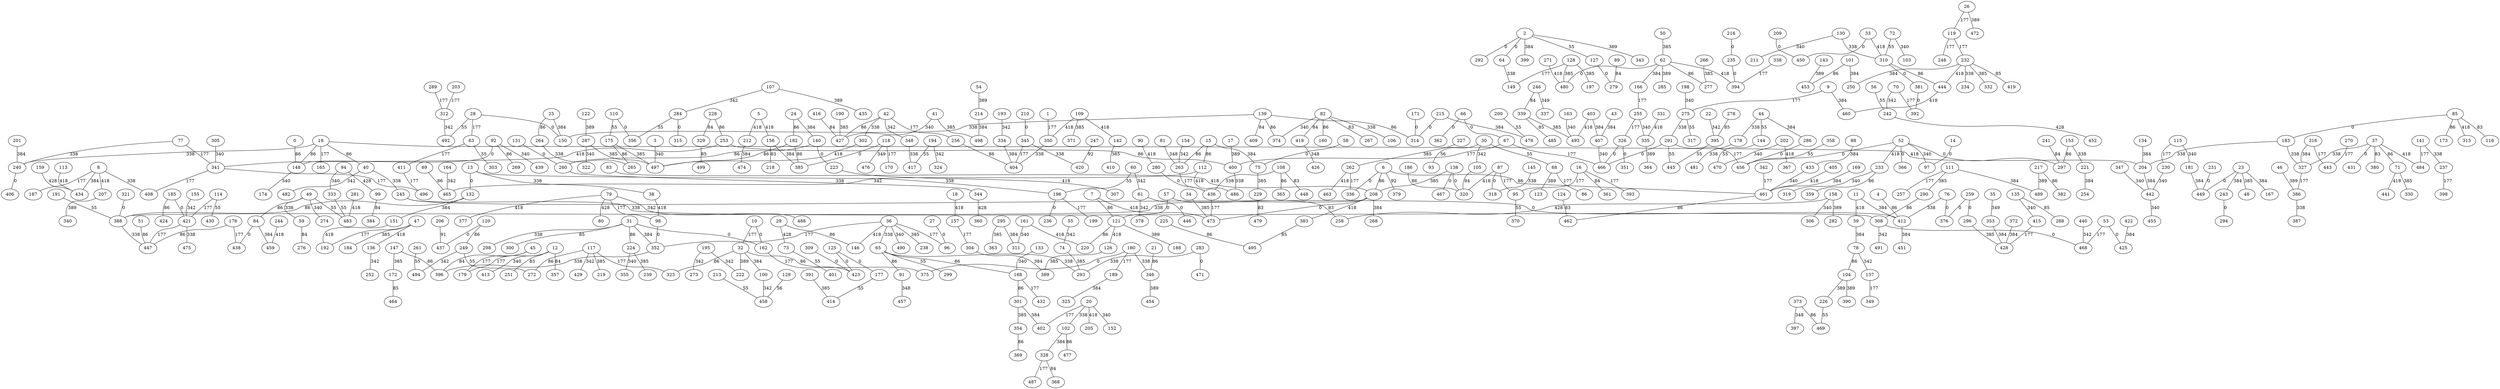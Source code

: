 graph {
	0 -- 148[label=86];
	1 -- 350[label=177];
	2 -- 64[label=0];
	2 -- 292[label=0];
	2 -- 399[label=384];
	2 -- 127[label=55];
	2 -- 343[label=389];
	3 -- 497[label=340];
	4 -- 412[label=86];
	5 -- 156[label=418];
	5 -- 212[label=418];
	6 -- 336[label=0];
	6 -- 208[label=86];
	6 -- 461[label=86];
	6 -- 379[label=92];
	7 -- 121[label=86];
	7 -- 473[label=418];
	8 -- 187[label=177];
	8 -- 408[label=338];
	8 -- 207[label=418];
	8 -- 434[label=384];
	9 -- 275[label=177];
	9 -- 460[label=384];
	10 -- 32[label=177];
	10 -- 162[label=0];
	11 -- 39[label=418];
	11 -- 412[label=384];
	12 -- 179[label=177];
	12 -- 413[label=340];
	12 -- 251[label=83];
	12 -- 357[label=84];
	13 -- 132[label=0];
	13 -- 38[label=338];
	13 -- 196[label=338];
	14 -- 97[label=0];
	15 -- 112[label=86];
	15 -- 263[label=86];
	15 -- 75[label=384];
	16 -- 95[label=177];
	16 -- 393[label=177];
	16 -- 361[label=84];
	17 -- 400[label=389];
	18 -- 157[label=418];
	19 -- 165[label=177];
	19 -- 240[label=338];
	19 -- 40[label=86];
	19 -- 148[label=86];
	19 -- 204[label=418];
	20 -- 402[label=177];
	20 -- 102[label=338];
	20 -- 205[label=418];
	20 -- 152[label=340];
	21 -- 346[label=86];
	22 -- 395[label=342];
	23 -- 449[label=0];
	23 -- 167[label=384];
	23 -- 243[label=384];
	23 -- 48[label=385];
	24 -- 182[label=86];
	24 -- 140[label=384];
	25 -- 264[label=86];
	25 -- 150[label=384];
	26 -- 119[label=177];
	26 -- 472[label=389];
	27 -- 96[label=0];
	28 -- 63[label=177];
	28 -- 150[label=0];
	28 -- 492[label=55];
	29 -- 146[label=86];
	29 -- 73[label=428];
	30 -- 68[label=55];
	30 -- 105[label=342];
	30 -- 93[label=56];
	31 -- 162[label=0];
	31 -- 298[label=338];
	31 -- 224[label=86];
	31 -- 352[label=384];
	31 -- 300[label=85];
	32 -- 323[label=86];
	32 -- 375[label=86];
	32 -- 100[label=384];
	32 -- 222[label=389];
	33 -- 450[label=0];
	33 -- 310[label=418];
	34 -- 473[label=385];
	35 -- 353[label=349];
	36 -- 96[label=177];
	36 -- 352[label=177];
	36 -- 65[label=338];
	36 -- 146[label=418];
	36 -- 238[label=385];
	36 -- 490[label=340];
	37 -- 431[label=0];
	37 -- 327[label=338];
	37 -- 71[label=86];
	37 -- 484[label=418];
	37 -- 380[label=83];
	38 -- 98[label=418];
	39 -- 78[label=384];
	40 -- 245[label=338];
	40 -- 482[label=342];
	41 -- 498[label=385];
	41 -- 427[label=340];
	42 -- 256[label=177];
	42 -- 302[label=338];
	42 -- 427[label=86];
	42 -- 348[label=342];
	43 -- 407[label=384];
	44 -- 178[label=338];
	44 -- 286[label=384];
	44 -- 144[label=55];
	45 -- 179[label=177];
	45 -- 396[label=84];
	46 -- 386[label=389];
	47 -- 192[label=177];
	47 -- 136[label=418];
	47 -- 184[label=385];
	49 -- 59[label=338];
	49 -- 84[label=86];
	49 -- 274[label=340];
	49 -- 483[label=55];
	50 -- 62[label=385];
	51 -- 447[label=86];
	52 -- 297[label=0];
	52 -- 366[label=0];
	52 -- 456[label=0];
	52 -- 233[label=418];
	52 -- 97[label=340];
	53 -- 468[label=177];
	53 -- 425[label=0];
	54 -- 214[label=389];
	55 -- 74[label=342];
	56 -- 242[label=55];
	57 -- 121[label=0];
	57 -- 258[label=83];
	58 -- 75[label=0];
	59 -- 276[label=84];
	60 -- 196[label=55];
	60 -- 61[label=342];
	61 -- 446[label=0];
	61 -- 378[label=342];
	62 -- 480[label=0];
	62 -- 277[label=86];
	62 -- 394[label=418];
	62 -- 166[label=384];
	62 -- 285[label=389];
	63 -- 411[label=177];
	63 -- 303[label=55];
	64 -- 149[label=338];
	65 -- 293[label=338];
	65 -- 91[label=86];
	65 -- 168[label=86];
	65 -- 299[label=55];
	66 -- 67[label=0];
	66 -- 362[label=0];
	67 -- 400[label=177];
	67 -- 466[label=177];
	68 -- 86[label=177];
	68 -- 123[label=389];
	69 -- 465[label=86];
	70 -- 392[label=177];
	70 -- 242[label=342];
	71 -- 441[label=418];
	71 -- 330[label=385];
	72 -- 103[label=340];
	72 -- 310[label=55];
	73 -- 401[label=55];
	74 -- 293[label=385];
	75 -- 229[label=385];
	76 -- 376[label=0];
	76 -- 412[label=338];
	77 -- 341[label=177];
	77 -- 240[label=338];
	78 -- 104[label=86];
	78 -- 137[label=342];
	79 -- 98[label=177];
	79 -- 377[label=418];
	79 -- 488[label=342];
	79 -- 80[label=428];
	81 -- 263[label=348];
	82 -- 106[label=338];
	82 -- 160[label=86];
	82 -- 374[label=340];
	82 -- 267[label=83];
	82 -- 418[label=84];
	83 -- 208[label=418];
	84 -- 438[label=0];
	84 -- 459[label=384];
	85 -- 183[label=0];
	85 -- 173[label=86];
	85 -- 313[label=418];
	85 -- 116[label=83];
	87 -- 95[label=177];
	87 -- 318[label=0];
	87 -- 320[label=418];
	88 -- 433[label=384];
	89 -- 279[label=84];
	90 -- 280[label=418];
	91 -- 457[label=348];
	92 -- 148[label=0];
	92 -- 269[label=86];
	92 -- 439[label=340];
	94 -- 333[label=340];
	94 -- 99[label=428];
	95 -- 370[label=55];
	98 -- 352[label=0];
	99 -- 384[label=84];
	100 -- 458[label=342];
	101 -- 453[label=86];
	101 -- 250[label=384];
	102 -- 477[label=86];
	102 -- 328[label=384];
	104 -- 226[label=389];
	104 -- 390[label=389];
	105 -- 320[label=84];
	107 -- 284[label=342];
	107 -- 435[label=389];
	108 -- 436[label=338];
	108 -- 365[label=86];
	108 -- 448[label=83];
	109 -- 142[label=418];
	109 -- 350[label=418];
	109 -- 371[label=385];
	110 -- 356[label=0];
	110 -- 175[label=55];
	111 -- 257[label=177];
	111 -- 489[label=384];
	111 -- 290[label=385];
	112 -- 486[label=418];
	112 -- 465[label=342];
	113 -- 434[label=418];
	114 -- 421[label=177];
	114 -- 430[label=55];
	115 -- 230[label=177];
	115 -- 181[label=340];
	117 -- 323[label=177];
	117 -- 272[label=86];
	117 -- 219[label=385];
	117 -- 429[label=342];
	118 -- 170[label=177];
	118 -- 385[label=0];
	118 -- 476[label=349];
	119 -- 232[label=177];
	119 -- 248[label=177];
	120 -- 437[label=0];
	120 -- 249[label=86];
	121 -- 220[label=86];
	121 -- 126[label=418];
	121 -- 188[label=389];
	122 -- 287[label=389];
	124 -- 462[label=83];
	125 -- 177[label=0];
	125 -- 423[label=0];
	126 -- 389[label=385];
	127 -- 279[label=0];
	128 -- 149[label=177];
	128 -- 197[label=385];
	128 -- 480[label=385];
	129 -- 458[label=56];
	130 -- 310[label=338];
	130 -- 211[label=340];
	131 -- 260[label=0];
	132 -- 388[label=86];
	132 -- 151[label=384];
	133 -- 168[label=340];
	134 -- 204[label=384];
	135 -- 415[label=340];
	135 -- 288[label=85];
	136 -- 252[label=342];
	137 -- 349[label=177];
	138 -- 320[label=0];
	138 -- 467[label=0];
	138 -- 208[label=385];
	139 -- 150[label=338];
	139 -- 314[label=86];
	139 -- 374[label=86];
	139 -- 409[label=84];
	140 -- 223[label=0];
	140 -- 260[label=86];
	141 -- 484[label=177];
	141 -- 237[label=338];
	142 -- 410[label=385];
	143 -- 453[label=389];
	144 -- 470[label=55];
	145 -- 318[label=338];
	147 -- 396[label=86];
	147 -- 172[label=385];
	148 -- 174[label=340];
	151 -- 192[label=418];
	153 -- 221[label=338];
	153 -- 297[label=86];
	154 -- 263[label=342];
	155 -- 421[label=342];
	156 -- 385[label=384];
	156 -- 218[label=83];
	157 -- 304[label=177];
	158 -- 306[label=340];
	158 -- 282[label=389];
	158 -- 258[label=428];
	159 -- 434[label=428];
	161 -- 220[label=418];
	161 -- 311[label=340];
	162 -- 423[label=177];
	163 -- 493[label=340];
	164 -- 465[label=342];
	166 -- 255[label=177];
	168 -- 432[label=177];
	168 -- 301[label=86];
	169 -- 461[label=384];
	171 -- 314[label=0];
	172 -- 464[label=85];
	175 -- 265[label=86];
	175 -- 497[label=385];
	176 -- 438[label=177];
	176 -- 447[label=86];
	177 -- 414[label=55];
	178 -- 481[label=338];
	180 -- 189[label=177];
	180 -- 375[label=0];
	180 -- 346[label=338];
	181 -- 449[label=384];
	182 -- 385[label=86];
	182 -- 497[label=86];
	183 -- 204[label=338];
	183 -- 327[label=338];
	185 -- 421[label=0];
	185 -- 424[label=86];
	186 -- 320[label=86];
	189 -- 325[label=384];
	190 -- 427[label=385];
	191 -- 388[label=55];
	193 -- 334[label=342];
	194 -- 417[label=55];
	194 -- 324[label=342];
	195 -- 222[label=342];
	195 -- 273[label=342];
	196 -- 199[label=177];
	196 -- 236[label=0];
	198 -- 275[label=340];
	200 -- 478[label=55];
	201 -- 240[label=384];
	202 -- 367[label=418];
	202 -- 470[label=340];
	203 -- 312[label=177];
	204 -- 442[label=384];
	206 -- 437[label=91];
	207 -- 340[label=389];
	208 -- 473[label=0];
	208 -- 388[label=338];
	208 -- 383[label=418];
	208 -- 268[label=384];
	209 -- 450[label=0];
	210 -- 345[label=0];
	212 -- 474[label=384];
	213 -- 458[label=55];
	214 -- 498[label=384];
	215 -- 314[label=0];
	215 -- 478[label=384];
	216 -- 235[label=0];
	217 -- 382[label=86];
	217 -- 489[label=389];
	221 -- 254[label=384];
	223 -- 307[label=418];
	224 -- 239[label=385];
	224 -- 355[label=340];
	225 -- 495[label=86];
	226 -- 469[label=55];
	227 -- 262[label=385];
	228 -- 253[label=86];
	228 -- 329[label=84];
	229 -- 479[label=83];
	230 -- 442[label=340];
	231 -- 449[label=0];
	232 -- 234[label=338];
	232 -- 444[label=418];
	232 -- 250[label=384];
	232 -- 332[label=385];
	232 -- 419[label=85];
	233 -- 359[label=86];
	233 -- 319[label=340];
	235 -- 394[label=0];
	237 -- 398[label=177];
	240 -- 406[label=0];
	241 -- 297[label=84];
	242 -- 452[label=428];
	243 -- 294[label=0];
	244 -- 459[label=418];
	245 -- 412[label=0];
	245 -- 308[label=338];
	246 -- 339[label=84];
	246 -- 337[label=349];
	247 -- 420[label=92];
	249 -- 272[label=55];
	249 -- 494[label=342];
	253 -- 400[label=86];
	253 -- 341[label=418];
	255 -- 326[label=177];
	255 -- 335[label=340];
	256 -- 404[label=86];
	259 -- 296[label=0];
	259 -- 376[label=0];
	260 -- 344[label=338];
	261 -- 494[label=55];
	262 -- 336[label=177];
	262 -- 463[label=418];
	263 -- 436[label=177];
	264 -- 265[label=338];
	266 -- 277[label=385];
	270 -- 443[label=177];
	271 -- 480[label=418];
	275 -- 291[label=338];
	275 -- 317[label=55];
	278 -- 395[label=85];
	280 -- 436[label=0];
	281 -- 483[label=418];
	283 -- 471[label=0];
	283 -- 293[label=338];
	284 -- 315[label=0];
	284 -- 356[label=55];
	286 -- 456[label=0];
	287 -- 497[label=385];
	287 -- 322[label=340];
	289 -- 312[label=177];
	290 -- 308[label=86];
	291 -- 456[label=177];
	291 -- 466[label=0];
	291 -- 445[label=55];
	295 -- 311[label=384];
	295 -- 363[label=385];
	296 -- 428[label=385];
	301 -- 402[label=384];
	301 -- 354[label=385];
	302 -- 497[label=418];
	304 -- 389[label=384];
	305 -- 341[label=340];
	308 -- 468[label=0];
	308 -- 491[label=342];
	309 -- 423[label=0];
	310 -- 381[label=0];
	310 -- 444[label=86];
	312 -- 492[label=342];
	316 -- 443[label=177];
	316 -- 327[label=384];
	321 -- 388[label=0];
	326 -- 351[label=0];
	326 -- 466[label=0];
	327 -- 386[label=177];
	328 -- 487[label=177];
	328 -- 368[label=84];
	329 -- 499[label=85];
	331 -- 335[label=418];
	333 -- 483[label=55];
	334 -- 404[label=384];
	335 -- 364[label=389];
	338 -- 394[label=177];
	339 -- 493[label=385];
	339 -- 485[label=85];
	341 -- 408[label=177];
	341 -- 496[label=177];
	342 -- 461[label=177];
	344 -- 360[label=428];
	345 -- 404[label=177];
	345 -- 420[label=338];
	346 -- 454[label=389];
	347 -- 442[label=340];
	348 -- 417[label=338];
	350 -- 404[label=338];
	352 -- 396[label=338];
	353 -- 428[label=384];
	354 -- 369[label=86];
	358 -- 456[label=55];
	372 -- 428[label=384];
	373 -- 469[label=86];
	373 -- 397[label=348];
	381 -- 392[label=0];
	383 -- 495[label=85];
	386 -- 387[label=338];
	388 -- 447[label=338];
	391 -- 414[label=385];
	395 -- 445[label=55];
	400 -- 486[label=338];
	403 -- 493[label=418];
	403 -- 407[label=384];
	405 -- 461[label=418];
	407 -- 466[label=340];
	411 -- 496[label=177];
	412 -- 451[label=384];
	415 -- 428[label=177];
	416 -- 427[label=84];
	418 -- 426[label=348];
	421 -- 447[label=177];
	421 -- 475[label=338];
	422 -- 425[label=384];
	433 -- 461[label=340];
	436 -- 473[label=177];
	440 -- 468[label=342];
	442 -- 455[label=340];
	444 -- 460[label=418];
	461 -- 462[label=86];
}